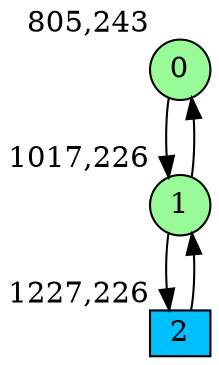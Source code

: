 digraph G {
graph [bgcolor=white]
node [shape=circle, style = filled, fillcolor=white,fixedsize=true, width=0.4, height=0.3 ]
0[xlabel="805,243", pos = "0,0!", fillcolor=palegreen ];
1[xlabel="1017,226", pos = "3.3125,0.265625!", fillcolor=palegreen ];
2[xlabel="1227,226", pos = "6.59375,0.265625!", fillcolor=deepskyblue, shape=box ];
0->1 ;
1->0 ;
1->2 ;
2->1 ;
}
